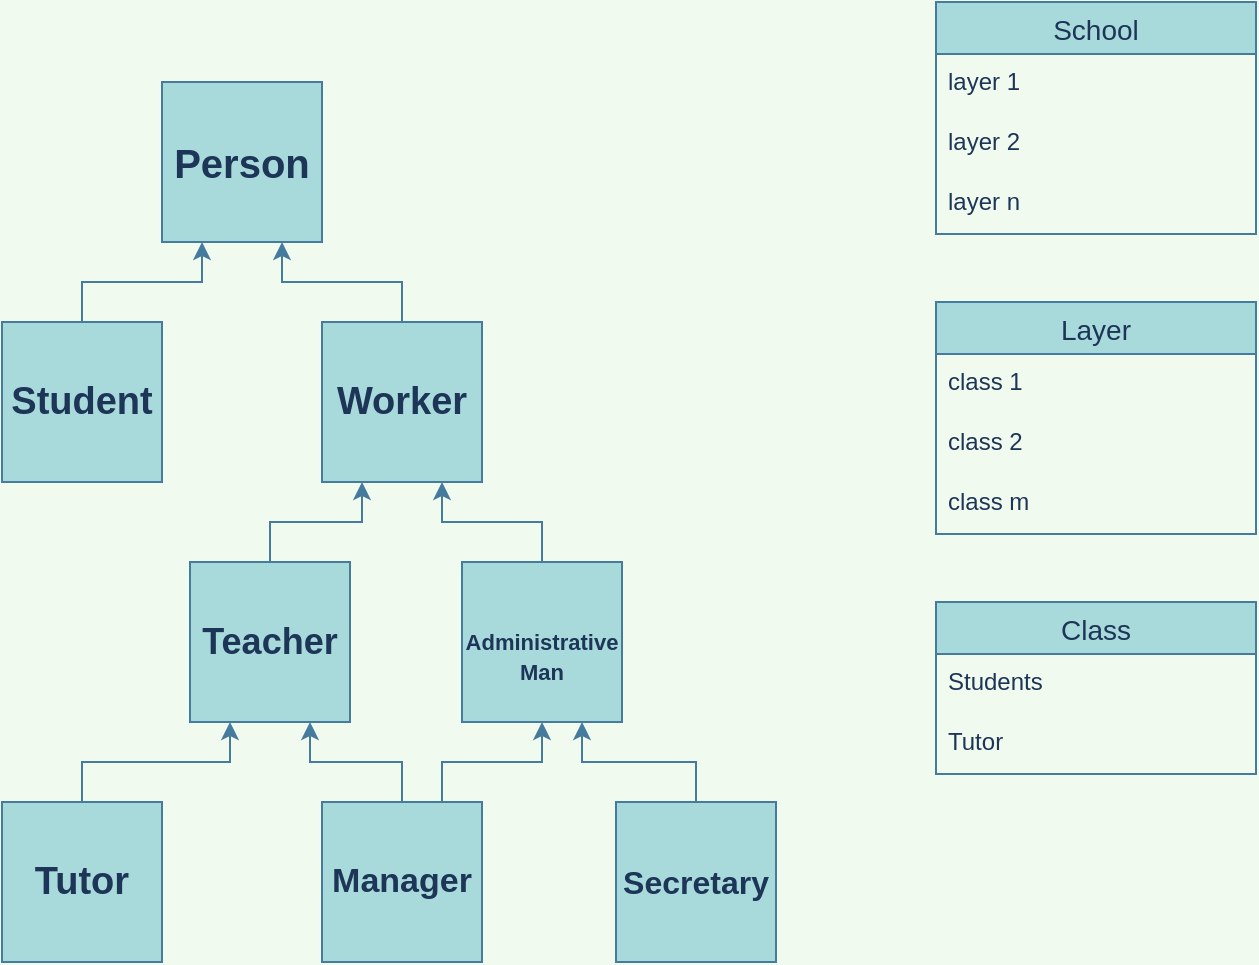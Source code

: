 <mxfile version="15.5.9" type="device"><diagram id="TOD_kvtEw8HaxquBE2rZ" name="Page-1"><mxGraphModel dx="1422" dy="762" grid="1" gridSize="10" guides="1" tooltips="1" connect="1" arrows="1" fold="1" page="1" pageScale="1" pageWidth="827" pageHeight="1169" background="#F1FAEE" math="0" shadow="0"><root><mxCell id="0"/><mxCell id="1" parent="0"/><mxCell id="AmeBiWZNOJaGpeClGkvO-11" style="edgeStyle=orthogonalEdgeStyle;rounded=0;orthogonalLoop=1;jettySize=auto;html=1;exitX=0.5;exitY=0;exitDx=0;exitDy=0;entryX=0.25;entryY=1;entryDx=0;entryDy=0;labelBackgroundColor=#F1FAEE;strokeColor=#457B9D;fontColor=#1D3557;" edge="1" parent="1" source="AmeBiWZNOJaGpeClGkvO-1" target="AmeBiWZNOJaGpeClGkvO-5"><mxGeometry relative="1" as="geometry"/></mxCell><mxCell id="AmeBiWZNOJaGpeClGkvO-1" value="&lt;b&gt;&lt;font style=&quot;font-size: 19px&quot;&gt;Tutor&lt;/font&gt;&lt;/b&gt;" style="whiteSpace=wrap;html=1;aspect=fixed;fillColor=#A8DADC;strokeColor=#457B9D;fontColor=#1D3557;" vertex="1" parent="1"><mxGeometry x="123" y="440" width="80" height="80" as="geometry"/></mxCell><mxCell id="AmeBiWZNOJaGpeClGkvO-15" style="edgeStyle=orthogonalEdgeStyle;rounded=0;orthogonalLoop=1;jettySize=auto;html=1;exitX=0.5;exitY=0;exitDx=0;exitDy=0;entryX=0.75;entryY=1;entryDx=0;entryDy=0;fontSize=16;labelBackgroundColor=#F1FAEE;strokeColor=#457B9D;fontColor=#1D3557;" edge="1" parent="1" source="AmeBiWZNOJaGpeClGkvO-3" target="AmeBiWZNOJaGpeClGkvO-5"><mxGeometry relative="1" as="geometry"/></mxCell><mxCell id="AmeBiWZNOJaGpeClGkvO-17" style="edgeStyle=orthogonalEdgeStyle;rounded=0;orthogonalLoop=1;jettySize=auto;html=1;exitX=0.75;exitY=0;exitDx=0;exitDy=0;entryX=0.5;entryY=1;entryDx=0;entryDy=0;fontSize=16;labelBackgroundColor=#F1FAEE;strokeColor=#457B9D;fontColor=#1D3557;" edge="1" parent="1" source="AmeBiWZNOJaGpeClGkvO-3" target="AmeBiWZNOJaGpeClGkvO-4"><mxGeometry relative="1" as="geometry"/></mxCell><mxCell id="AmeBiWZNOJaGpeClGkvO-3" value="&lt;b&gt;&lt;font style=&quot;font-size: 17px&quot;&gt;Manager&lt;/font&gt;&lt;/b&gt;" style="whiteSpace=wrap;html=1;aspect=fixed;fillColor=#A8DADC;strokeColor=#457B9D;fontColor=#1D3557;" vertex="1" parent="1"><mxGeometry x="283" y="440" width="80" height="80" as="geometry"/></mxCell><mxCell id="AmeBiWZNOJaGpeClGkvO-19" style="edgeStyle=orthogonalEdgeStyle;rounded=0;orthogonalLoop=1;jettySize=auto;html=1;exitX=0.5;exitY=0;exitDx=0;exitDy=0;entryX=0.75;entryY=1;entryDx=0;entryDy=0;fontSize=16;labelBackgroundColor=#F1FAEE;strokeColor=#457B9D;fontColor=#1D3557;" edge="1" parent="1" source="AmeBiWZNOJaGpeClGkvO-4" target="AmeBiWZNOJaGpeClGkvO-7"><mxGeometry relative="1" as="geometry"/></mxCell><mxCell id="AmeBiWZNOJaGpeClGkvO-4" value="&lt;br&gt;&lt;font style=&quot;font-size: 11px&quot;&gt;&lt;font face=&quot;helvetica&quot; style=&quot;font-size: 11px&quot;&gt;&lt;b&gt;Administrative&lt;br&gt;Man&lt;/b&gt;&lt;/font&gt;&lt;br&gt;&lt;/font&gt;" style="whiteSpace=wrap;html=1;aspect=fixed;fillColor=#A8DADC;strokeColor=#457B9D;fontColor=#1D3557;" vertex="1" parent="1"><mxGeometry x="353" y="320" width="80" height="80" as="geometry"/></mxCell><mxCell id="AmeBiWZNOJaGpeClGkvO-21" style="edgeStyle=orthogonalEdgeStyle;rounded=0;orthogonalLoop=1;jettySize=auto;html=1;exitX=0.5;exitY=0;exitDx=0;exitDy=0;entryX=0.25;entryY=1;entryDx=0;entryDy=0;fontSize=16;labelBackgroundColor=#F1FAEE;strokeColor=#457B9D;fontColor=#1D3557;" edge="1" parent="1" source="AmeBiWZNOJaGpeClGkvO-5" target="AmeBiWZNOJaGpeClGkvO-7"><mxGeometry relative="1" as="geometry"/></mxCell><mxCell id="AmeBiWZNOJaGpeClGkvO-5" value="&lt;b&gt;&lt;font style=&quot;font-size: 18px&quot;&gt;Teacher&lt;/font&gt;&lt;/b&gt;" style="whiteSpace=wrap;html=1;aspect=fixed;fillColor=#A8DADC;strokeColor=#457B9D;fontColor=#1D3557;" vertex="1" parent="1"><mxGeometry x="217" y="320" width="80" height="80" as="geometry"/></mxCell><mxCell id="AmeBiWZNOJaGpeClGkvO-18" style="edgeStyle=orthogonalEdgeStyle;rounded=0;orthogonalLoop=1;jettySize=auto;html=1;exitX=0.5;exitY=0;exitDx=0;exitDy=0;entryX=0.75;entryY=1;entryDx=0;entryDy=0;fontSize=16;labelBackgroundColor=#F1FAEE;strokeColor=#457B9D;fontColor=#1D3557;" edge="1" parent="1" source="AmeBiWZNOJaGpeClGkvO-6" target="AmeBiWZNOJaGpeClGkvO-4"><mxGeometry relative="1" as="geometry"/></mxCell><mxCell id="AmeBiWZNOJaGpeClGkvO-6" value="&lt;font face=&quot;helvetica&quot; size=&quot;1&quot;&gt;&lt;b style=&quot;font-size: 16px&quot;&gt;Secretary&lt;/b&gt;&lt;/font&gt;" style="whiteSpace=wrap;html=1;aspect=fixed;fillColor=#A8DADC;strokeColor=#457B9D;fontColor=#1D3557;" vertex="1" parent="1"><mxGeometry x="430" y="440" width="80" height="80" as="geometry"/></mxCell><mxCell id="AmeBiWZNOJaGpeClGkvO-24" style="edgeStyle=orthogonalEdgeStyle;rounded=0;orthogonalLoop=1;jettySize=auto;html=1;exitX=0.5;exitY=0;exitDx=0;exitDy=0;entryX=0.75;entryY=1;entryDx=0;entryDy=0;fontSize=16;labelBackgroundColor=#F1FAEE;strokeColor=#457B9D;fontColor=#1D3557;" edge="1" parent="1" source="AmeBiWZNOJaGpeClGkvO-7" target="AmeBiWZNOJaGpeClGkvO-9"><mxGeometry relative="1" as="geometry"/></mxCell><mxCell id="AmeBiWZNOJaGpeClGkvO-7" value="&lt;font face=&quot;helvetica&quot;&gt;&lt;span style=&quot;font-size: 19px&quot;&gt;&lt;b&gt;Worker&lt;br&gt;&lt;/b&gt;&lt;/span&gt;&lt;/font&gt;" style="whiteSpace=wrap;html=1;aspect=fixed;fillColor=#A8DADC;strokeColor=#457B9D;fontColor=#1D3557;" vertex="1" parent="1"><mxGeometry x="283" y="200" width="80" height="80" as="geometry"/></mxCell><mxCell id="AmeBiWZNOJaGpeClGkvO-22" style="edgeStyle=orthogonalEdgeStyle;rounded=0;orthogonalLoop=1;jettySize=auto;html=1;exitX=0.5;exitY=0;exitDx=0;exitDy=0;entryX=0.25;entryY=1;entryDx=0;entryDy=0;fontSize=16;labelBackgroundColor=#F1FAEE;strokeColor=#457B9D;fontColor=#1D3557;" edge="1" parent="1" source="AmeBiWZNOJaGpeClGkvO-8" target="AmeBiWZNOJaGpeClGkvO-9"><mxGeometry relative="1" as="geometry"/></mxCell><mxCell id="AmeBiWZNOJaGpeClGkvO-8" value="&lt;b&gt;&lt;font style=&quot;font-size: 19px&quot;&gt;Student&lt;/font&gt;&lt;/b&gt;" style="whiteSpace=wrap;html=1;aspect=fixed;fillColor=#A8DADC;strokeColor=#457B9D;fontColor=#1D3557;" vertex="1" parent="1"><mxGeometry x="123" y="200" width="80" height="80" as="geometry"/></mxCell><mxCell id="AmeBiWZNOJaGpeClGkvO-9" value="&lt;font style=&quot;font-size: 20px&quot;&gt;&lt;b&gt;Person&lt;/b&gt;&lt;/font&gt;" style="whiteSpace=wrap;html=1;aspect=fixed;fillColor=#A8DADC;strokeColor=#457B9D;fontColor=#1D3557;" vertex="1" parent="1"><mxGeometry x="203" y="80" width="80" height="80" as="geometry"/></mxCell><mxCell id="AmeBiWZNOJaGpeClGkvO-33" value="School" style="swimlane;fontStyle=0;childLayout=stackLayout;horizontal=1;startSize=26;horizontalStack=0;resizeParent=1;resizeParentMax=0;resizeLast=0;collapsible=1;marginBottom=0;align=center;fontSize=14;fillColor=#A8DADC;strokeColor=#457B9D;fontColor=#1D3557;" vertex="1" parent="1"><mxGeometry x="590" y="40" width="160" height="116" as="geometry"/></mxCell><mxCell id="AmeBiWZNOJaGpeClGkvO-34" value="layer 1" style="text;strokeColor=none;fillColor=none;spacingLeft=4;spacingRight=4;overflow=hidden;rotatable=0;points=[[0,0.5],[1,0.5]];portConstraint=eastwest;fontSize=12;fontColor=#1D3557;" vertex="1" parent="AmeBiWZNOJaGpeClGkvO-33"><mxGeometry y="26" width="160" height="30" as="geometry"/></mxCell><mxCell id="AmeBiWZNOJaGpeClGkvO-35" value="layer 2" style="text;strokeColor=none;fillColor=none;spacingLeft=4;spacingRight=4;overflow=hidden;rotatable=0;points=[[0,0.5],[1,0.5]];portConstraint=eastwest;fontSize=12;fontColor=#1D3557;" vertex="1" parent="AmeBiWZNOJaGpeClGkvO-33"><mxGeometry y="56" width="160" height="30" as="geometry"/></mxCell><mxCell id="AmeBiWZNOJaGpeClGkvO-36" value="layer n" style="text;strokeColor=none;fillColor=none;spacingLeft=4;spacingRight=4;overflow=hidden;rotatable=0;points=[[0,0.5],[1,0.5]];portConstraint=eastwest;fontSize=12;fontColor=#1D3557;" vertex="1" parent="AmeBiWZNOJaGpeClGkvO-33"><mxGeometry y="86" width="160" height="30" as="geometry"/></mxCell><mxCell id="AmeBiWZNOJaGpeClGkvO-41" value="Layer" style="swimlane;fontStyle=0;childLayout=stackLayout;horizontal=1;startSize=26;horizontalStack=0;resizeParent=1;resizeParentMax=0;resizeLast=0;collapsible=1;marginBottom=0;align=center;fontSize=14;fillColor=#A8DADC;strokeColor=#457B9D;fontColor=#1D3557;" vertex="1" parent="1"><mxGeometry x="590" y="190" width="160" height="116" as="geometry"/></mxCell><mxCell id="AmeBiWZNOJaGpeClGkvO-42" value="class 1" style="text;strokeColor=none;fillColor=none;spacingLeft=4;spacingRight=4;overflow=hidden;rotatable=0;points=[[0,0.5],[1,0.5]];portConstraint=eastwest;fontSize=12;fontColor=#1D3557;" vertex="1" parent="AmeBiWZNOJaGpeClGkvO-41"><mxGeometry y="26" width="160" height="30" as="geometry"/></mxCell><mxCell id="AmeBiWZNOJaGpeClGkvO-43" value="class 2" style="text;strokeColor=none;fillColor=none;spacingLeft=4;spacingRight=4;overflow=hidden;rotatable=0;points=[[0,0.5],[1,0.5]];portConstraint=eastwest;fontSize=12;fontColor=#1D3557;" vertex="1" parent="AmeBiWZNOJaGpeClGkvO-41"><mxGeometry y="56" width="160" height="30" as="geometry"/></mxCell><mxCell id="AmeBiWZNOJaGpeClGkvO-44" value="class m" style="text;strokeColor=none;fillColor=none;spacingLeft=4;spacingRight=4;overflow=hidden;rotatable=0;points=[[0,0.5],[1,0.5]];portConstraint=eastwest;fontSize=12;fontColor=#1D3557;" vertex="1" parent="AmeBiWZNOJaGpeClGkvO-41"><mxGeometry y="86" width="160" height="30" as="geometry"/></mxCell><mxCell id="AmeBiWZNOJaGpeClGkvO-45" value="Class" style="swimlane;fontStyle=0;childLayout=stackLayout;horizontal=1;startSize=26;horizontalStack=0;resizeParent=1;resizeParentMax=0;resizeLast=0;collapsible=1;marginBottom=0;align=center;fontSize=14;fillColor=#A8DADC;strokeColor=#457B9D;fontColor=#1D3557;" vertex="1" parent="1"><mxGeometry x="590" y="340" width="160" height="86" as="geometry"/></mxCell><mxCell id="AmeBiWZNOJaGpeClGkvO-46" value="Students" style="text;strokeColor=none;fillColor=none;spacingLeft=4;spacingRight=4;overflow=hidden;rotatable=0;points=[[0,0.5],[1,0.5]];portConstraint=eastwest;fontSize=12;fontColor=#1D3557;" vertex="1" parent="AmeBiWZNOJaGpeClGkvO-45"><mxGeometry y="26" width="160" height="30" as="geometry"/></mxCell><mxCell id="AmeBiWZNOJaGpeClGkvO-47" value="Tutor" style="text;strokeColor=none;fillColor=none;spacingLeft=4;spacingRight=4;overflow=hidden;rotatable=0;points=[[0,0.5],[1,0.5]];portConstraint=eastwest;fontSize=12;fontColor=#1D3557;" vertex="1" parent="AmeBiWZNOJaGpeClGkvO-45"><mxGeometry y="56" width="160" height="30" as="geometry"/></mxCell></root></mxGraphModel></diagram></mxfile>